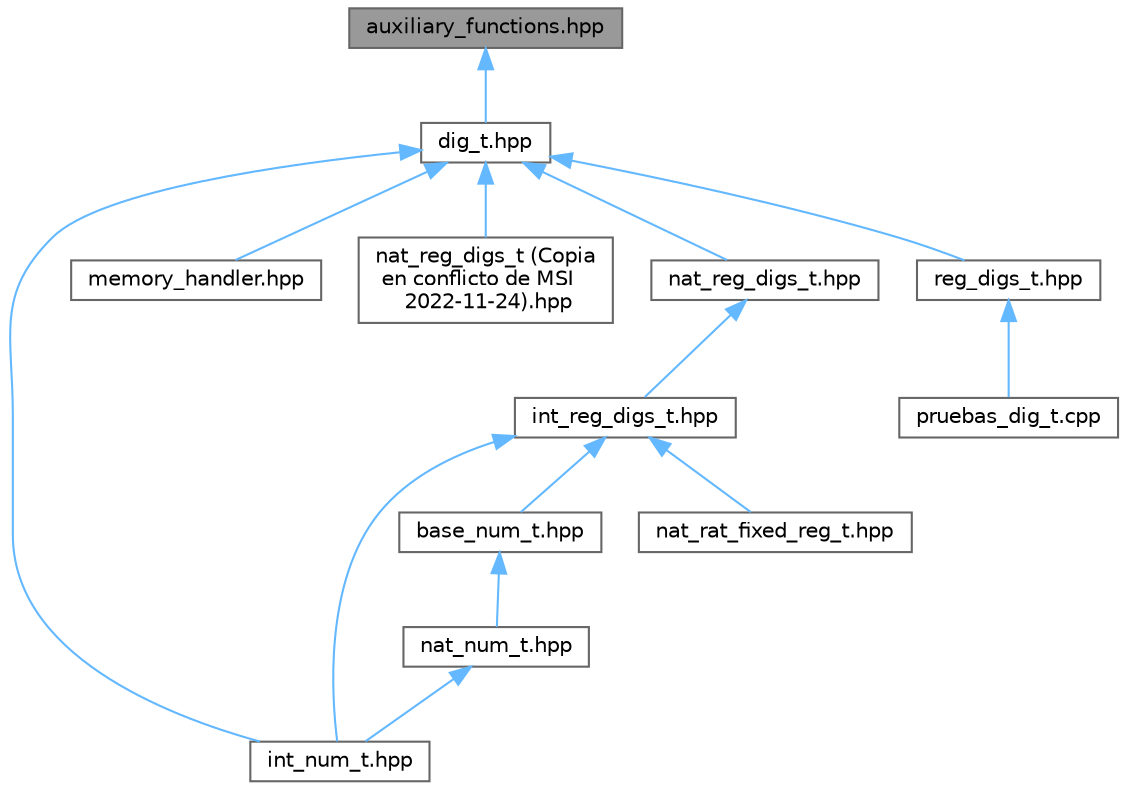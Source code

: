 digraph "auxiliary_functions.hpp"
{
 // INTERACTIVE_SVG=YES
 // LATEX_PDF_SIZE
  bgcolor="transparent";
  edge [fontname=Helvetica,fontsize=10,labelfontname=Helvetica,labelfontsize=10];
  node [fontname=Helvetica,fontsize=10,shape=box,height=0.2,width=0.4];
  Node1 [label="auxiliary_functions.hpp",height=0.2,width=0.4,color="gray40", fillcolor="grey60", style="filled", fontcolor="black",tooltip=" "];
  Node1 -> Node2 [dir="back",color="steelblue1",style="solid"];
  Node2 [label="dig_t.hpp",height=0.2,width=0.4,color="grey40", fillcolor="white", style="filled",URL="$dig__t_8hpp.html",tooltip=" "];
  Node2 -> Node3 [dir="back",color="steelblue1",style="solid"];
  Node3 [label="int_num_t.hpp",height=0.2,width=0.4,color="grey40", fillcolor="white", style="filled",URL="$int__num__t_8hpp.html",tooltip=" "];
  Node2 -> Node4 [dir="back",color="steelblue1",style="solid"];
  Node4 [label="memory_handler.hpp",height=0.2,width=0.4,color="grey40", fillcolor="white", style="filled",URL="$memory__handler_8hpp.html",tooltip=" "];
  Node2 -> Node5 [dir="back",color="steelblue1",style="solid"];
  Node5 [label="nat_reg_digs_t (Copia\l en conflicto de MSI\l 2022-11-24).hpp",height=0.2,width=0.4,color="grey40", fillcolor="white", style="filled",URL="$nat__reg__digs__t_01_07_copia_01en_01conflicto_01de_01_m_s_i_012022-11-24_08_8hpp.html",tooltip=" "];
  Node2 -> Node6 [dir="back",color="steelblue1",style="solid"];
  Node6 [label="nat_reg_digs_t.hpp",height=0.2,width=0.4,color="grey40", fillcolor="white", style="filled",URL="$nat__reg__digs__t_8hpp.html",tooltip=" "];
  Node6 -> Node7 [dir="back",color="steelblue1",style="solid"];
  Node7 [label="int_reg_digs_t.hpp",height=0.2,width=0.4,color="grey40", fillcolor="white", style="filled",URL="$int__reg__digs__t_8hpp.html",tooltip=" "];
  Node7 -> Node8 [dir="back",color="steelblue1",style="solid"];
  Node8 [label="base_num_t.hpp",height=0.2,width=0.4,color="grey40", fillcolor="white", style="filled",URL="$base__num__t_8hpp.html",tooltip=" "];
  Node8 -> Node9 [dir="back",color="steelblue1",style="solid"];
  Node9 [label="nat_num_t.hpp",height=0.2,width=0.4,color="grey40", fillcolor="white", style="filled",URL="$nat__num__t_8hpp.html",tooltip=" "];
  Node9 -> Node3 [dir="back",color="steelblue1",style="solid"];
  Node7 -> Node3 [dir="back",color="steelblue1",style="solid"];
  Node7 -> Node10 [dir="back",color="steelblue1",style="solid"];
  Node10 [label="nat_rat_fixed_reg_t.hpp",height=0.2,width=0.4,color="grey40", fillcolor="white", style="filled",URL="$nat__rat__fixed__reg__t_8hpp.html",tooltip=" "];
  Node2 -> Node11 [dir="back",color="steelblue1",style="solid"];
  Node11 [label="reg_digs_t.hpp",height=0.2,width=0.4,color="grey40", fillcolor="white", style="filled",URL="$reg__digs__t_8hpp.html",tooltip=" "];
  Node11 -> Node12 [dir="back",color="steelblue1",style="solid"];
  Node12 [label="pruebas_dig_t.cpp",height=0.2,width=0.4,color="grey40", fillcolor="white", style="filled",URL="$pruebas__dig__t_8cpp.html",tooltip=" "];
}
